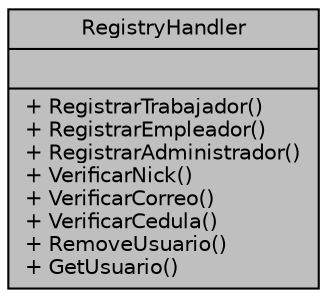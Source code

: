 digraph "RegistryHandler"
{
 // INTERACTIVE_SVG=YES
 // LATEX_PDF_SIZE
  edge [fontname="Helvetica",fontsize="10",labelfontname="Helvetica",labelfontsize="10"];
  node [fontname="Helvetica",fontsize="10",shape=record];
  Node1 [label="{RegistryHandler\n||+ RegistrarTrabajador()\l+ RegistrarEmpleador()\l+ RegistrarAdministrador()\l+ VerificarNick()\l+ VerificarCorreo()\l+ VerificarCedula()\l+ RemoveUsuario()\l+ GetUsuario()\l}",height=0.2,width=0.4,color="black", fillcolor="grey75", style="filled", fontcolor="black",tooltip="Clase para manejar el registro"];
}
